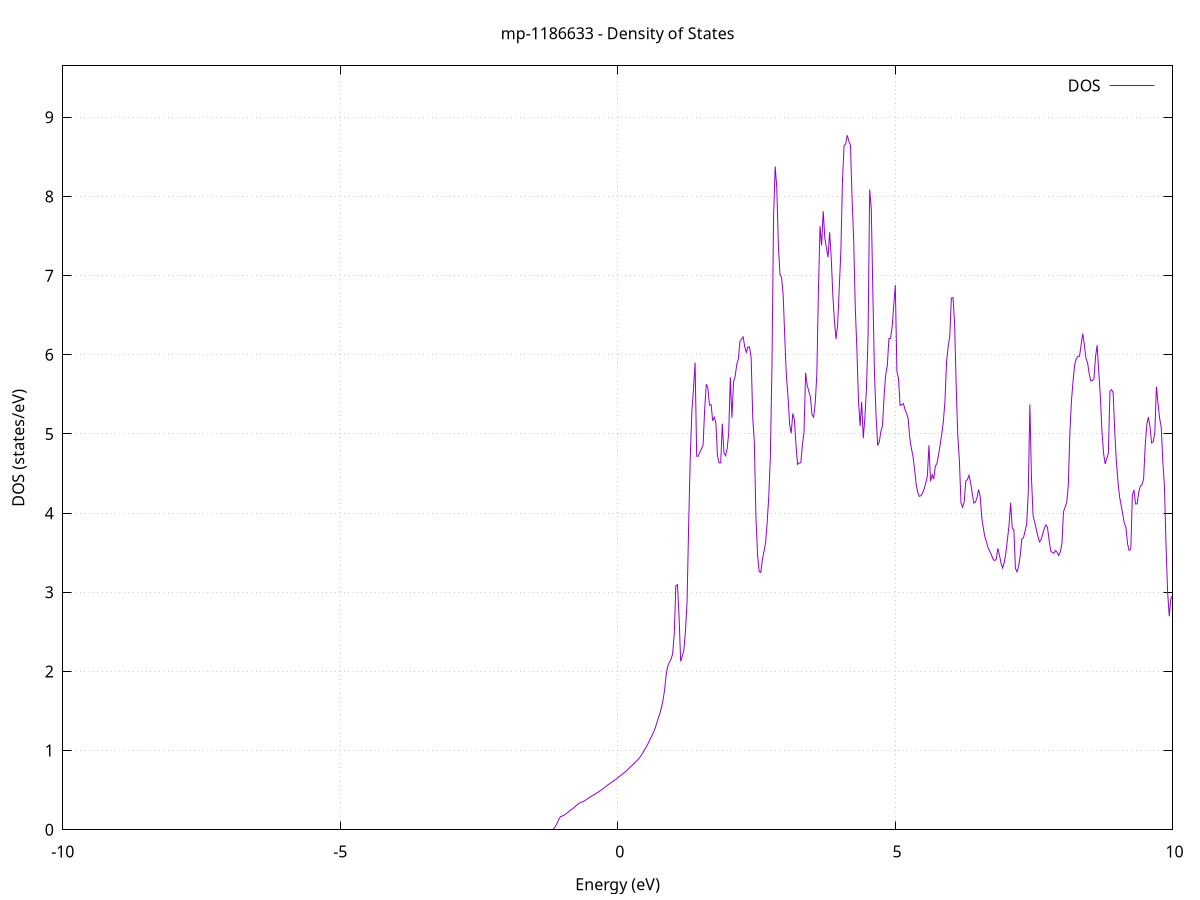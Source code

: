 set title 'mp-1186633 - Density of States'
set xlabel 'Energy (eV)'
set ylabel 'DOS (states/eV)'
set grid
set xrange [-10:10]
set yrange [0:9.650]
set xzeroaxis lt -1
set terminal png size 800,600
set output 'mp-1186633_dos_gnuplot.png'
plot '-' using 1:2 with lines title 'DOS'
-39.917000 0.000000
-39.888100 0.000000
-39.859300 0.000000
-39.830400 0.000000
-39.801500 0.000000
-39.772700 0.000000
-39.743800 0.000000
-39.714900 0.000000
-39.686100 0.000000
-39.657200 0.000000
-39.628300 0.000000
-39.599400 0.000000
-39.570600 0.000000
-39.541700 0.000000
-39.512800 0.000000
-39.484000 0.000000
-39.455100 0.000000
-39.426200 0.000000
-39.397400 0.000000
-39.368500 0.000000
-39.339600 0.000000
-39.310700 0.000000
-39.281900 0.000000
-39.253000 0.000000
-39.224100 0.000000
-39.195300 0.000000
-39.166400 0.000000
-39.137500 0.000000
-39.108700 0.000000
-39.079800 0.000000
-39.050900 0.000000
-39.022100 0.000000
-38.993200 0.000000
-38.964300 0.000000
-38.935400 0.000000
-38.906600 0.000000
-38.877700 0.000000
-38.848800 0.000000
-38.820000 0.000000
-38.791100 0.000000
-38.762200 0.000000
-38.733400 0.000000
-38.704500 0.000000
-38.675600 0.000000
-38.646700 0.000000
-38.617900 0.000000
-38.589000 0.000000
-38.560100 0.000000
-38.531300 0.000000
-38.502400 0.000000
-38.473500 0.000000
-38.444700 0.000000
-38.415800 0.000000
-38.386900 0.000000
-38.358000 0.000000
-38.329200 0.000000
-38.300300 0.000000
-38.271400 0.000000
-38.242600 0.000000
-38.213700 0.000000
-38.184800 0.000000
-38.156000 0.000000
-38.127100 0.000000
-38.098200 0.000000
-38.069300 0.000000
-38.040500 0.000000
-38.011600 0.000000
-37.982700 0.000000
-37.953900 0.000000
-37.925000 0.000000
-37.896100 0.000000
-37.867300 0.000000
-37.838400 0.000000
-37.809500 0.000000
-37.780700 0.000000
-37.751800 0.000000
-37.722900 0.000000
-37.694000 0.000000
-37.665200 0.000000
-37.636300 0.000000
-37.607400 0.000000
-37.578600 0.000000
-37.549700 0.000000
-37.520800 0.000000
-37.492000 0.000000
-37.463100 0.000000
-37.434200 0.000000
-37.405300 0.000000
-37.376500 0.000000
-37.347600 0.000000
-37.318700 0.000000
-37.289900 4.625900
-37.261000 41.945400
-37.232100 74.119600
-37.203300 180.189700
-37.174400 0.000000
-37.145500 0.000000
-37.116600 0.000000
-37.087800 0.000000
-37.058900 0.000000
-37.030000 0.000000
-37.001200 0.000000
-36.972300 0.000000
-36.943400 0.000000
-36.914600 0.000000
-36.885700 0.000000
-36.856800 0.000000
-36.827900 0.000000
-36.799100 0.000000
-36.770200 0.000000
-36.741300 0.000000
-36.712500 0.000000
-36.683600 0.000000
-36.654700 0.000000
-36.625900 0.000000
-36.597000 0.000000
-36.568100 0.000000
-36.539300 0.000000
-36.510400 0.000000
-36.481500 0.000000
-36.452600 0.000000
-36.423800 0.000000
-36.394900 0.000000
-36.366000 0.000000
-36.337200 0.000000
-36.308300 0.000000
-36.279400 0.000000
-36.250600 0.000000
-36.221700 0.000000
-36.192800 0.000000
-36.163900 0.000000
-36.135100 0.000000
-36.106200 0.000000
-36.077300 0.000000
-36.048500 0.000000
-36.019600 0.000000
-35.990700 0.000000
-35.961900 0.000000
-35.933000 0.000000
-35.904100 0.000000
-35.875200 0.000000
-35.846400 0.000000
-35.817500 0.000000
-35.788600 0.000000
-35.759800 0.000000
-35.730900 0.000000
-35.702000 0.000000
-35.673200 0.000000
-35.644300 0.000000
-35.615400 0.000000
-35.586500 0.000000
-35.557700 0.000000
-35.528800 0.000000
-35.499900 0.000000
-35.471100 0.000000
-35.442200 0.000000
-35.413300 0.000000
-35.384500 0.000000
-35.355600 0.000000
-35.326700 0.000000
-35.297900 0.000000
-35.269000 0.000000
-35.240100 0.000000
-35.211200 0.000000
-35.182400 0.000000
-35.153500 0.000000
-35.124600 0.000000
-35.095800 0.000000
-35.066900 0.000000
-35.038000 0.000000
-35.009200 0.000000
-34.980300 0.000000
-34.951400 0.000000
-34.922500 0.000000
-34.893700 0.000000
-34.864800 0.000000
-34.835900 0.000000
-34.807100 0.000000
-34.778200 0.000000
-34.749300 0.000000
-34.720500 0.000000
-34.691600 0.000000
-34.662700 0.000000
-34.633800 0.000000
-34.605000 0.000000
-34.576100 0.000000
-34.547200 0.000000
-34.518400 0.000000
-34.489500 0.000000
-34.460600 0.000000
-34.431800 0.000000
-34.402900 0.000000
-34.374000 0.000000
-34.345100 0.000000
-34.316300 0.000000
-34.287400 0.000000
-34.258500 0.000000
-34.229700 0.000000
-34.200800 0.000000
-34.171900 0.000000
-34.143100 0.000000
-34.114200 0.000000
-34.085300 0.000000
-34.056500 0.000000
-34.027600 0.000000
-33.998700 0.000000
-33.969800 0.000000
-33.941000 0.000000
-33.912100 0.000000
-33.883200 0.000000
-33.854400 0.000000
-33.825500 0.000000
-33.796600 0.000000
-33.767800 0.000000
-33.738900 0.000000
-33.710000 0.000000
-33.681100 0.000000
-33.652300 0.000000
-33.623400 0.000000
-33.594500 0.000000
-33.565700 0.000000
-33.536800 0.000000
-33.507900 0.000000
-33.479100 0.000000
-33.450200 0.000000
-33.421300 0.000000
-33.392400 0.000000
-33.363600 0.000000
-33.334700 0.000000
-33.305800 0.000000
-33.277000 0.000000
-33.248100 0.000000
-33.219200 0.000000
-33.190400 0.000000
-33.161500 0.000000
-33.132600 0.000000
-33.103700 0.000000
-33.074900 0.000000
-33.046000 0.000000
-33.017100 0.000000
-32.988300 0.000000
-32.959400 0.000000
-32.930500 0.000000
-32.901700 0.000000
-32.872800 0.000000
-32.843900 0.000000
-32.815100 0.000000
-32.786200 0.000000
-32.757300 0.000000
-32.728400 0.000000
-32.699600 0.000000
-32.670700 0.000000
-32.641800 0.000000
-32.613000 0.000000
-32.584100 0.000000
-32.555200 0.000000
-32.526400 0.000000
-32.497500 0.000000
-32.468600 0.000000
-32.439700 0.000000
-32.410900 0.000000
-32.382000 0.000000
-32.353100 0.000000
-32.324300 0.000000
-32.295400 0.000000
-32.266500 0.000000
-32.237700 0.000000
-32.208800 0.000000
-32.179900 0.000000
-32.151000 0.000000
-32.122200 0.000000
-32.093300 0.000000
-32.064400 0.000000
-32.035600 0.000000
-32.006700 0.000000
-31.977800 0.000000
-31.949000 0.000000
-31.920100 0.000000
-31.891200 0.000000
-31.862300 0.000000
-31.833500 0.000000
-31.804600 0.000000
-31.775700 0.000000
-31.746900 0.000000
-31.718000 0.000000
-31.689100 0.000000
-31.660300 0.000000
-31.631400 0.000000
-31.602500 0.000000
-31.573700 0.000000
-31.544800 0.000000
-31.515900 0.000000
-31.487000 0.000000
-31.458200 0.000000
-31.429300 0.000000
-31.400400 0.000000
-31.371600 0.000000
-31.342700 0.000000
-31.313800 0.000000
-31.285000 0.000000
-31.256100 0.000000
-31.227200 0.000000
-31.198300 0.000000
-31.169500 0.000000
-31.140600 0.000000
-31.111700 0.000000
-31.082900 0.000000
-31.054000 0.000000
-31.025100 0.000000
-30.996300 0.000000
-30.967400 0.000000
-30.938500 0.000000
-30.909600 0.000000
-30.880800 0.000000
-30.851900 0.000000
-30.823000 0.000000
-30.794200 0.000000
-30.765300 0.000000
-30.736400 0.000000
-30.707600 0.000000
-30.678700 0.000000
-30.649800 0.000000
-30.620900 0.000000
-30.592100 0.000000
-30.563200 0.000000
-30.534300 0.000000
-30.505500 0.000000
-30.476600 0.000000
-30.447700 0.000000
-30.418900 0.000000
-30.390000 0.000000
-30.361100 0.000000
-30.332300 0.000000
-30.303400 0.000000
-30.274500 0.000000
-30.245600 0.000000
-30.216800 0.000000
-30.187900 0.000000
-30.159000 0.000000
-30.130200 0.000000
-30.101300 0.000000
-30.072400 0.000000
-30.043600 0.000000
-30.014700 0.000000
-29.985800 0.000000
-29.956900 0.000000
-29.928100 0.000000
-29.899200 0.000000
-29.870300 0.000000
-29.841500 0.000000
-29.812600 0.000000
-29.783700 0.000000
-29.754900 0.000000
-29.726000 0.000000
-29.697100 0.000000
-29.668200 0.000000
-29.639400 0.000000
-29.610500 0.000000
-29.581600 0.000000
-29.552800 0.000000
-29.523900 0.000000
-29.495000 0.000000
-29.466200 0.000000
-29.437300 0.000000
-29.408400 0.000000
-29.379500 0.000000
-29.350700 0.000000
-29.321800 0.000000
-29.292900 0.000000
-29.264100 0.000000
-29.235200 0.000000
-29.206300 0.000000
-29.177500 0.000000
-29.148600 0.000000
-29.119700 0.000000
-29.090900 0.000000
-29.062000 0.000000
-29.033100 0.000000
-29.004200 0.000000
-28.975400 0.000000
-28.946500 0.000000
-28.917600 0.000000
-28.888800 0.000000
-28.859900 0.000000
-28.831000 0.000000
-28.802200 0.000000
-28.773300 0.000000
-28.744400 0.000000
-28.715500 0.000000
-28.686700 0.000000
-28.657800 0.000000
-28.628900 0.000000
-28.600100 0.000000
-28.571200 0.000000
-28.542300 0.000000
-28.513500 0.000000
-28.484600 0.000000
-28.455700 0.000000
-28.426800 0.000000
-28.398000 0.000000
-28.369100 0.000000
-28.340200 0.000000
-28.311400 0.000000
-28.282500 0.000000
-28.253600 0.000000
-28.224800 0.000000
-28.195900 0.000000
-28.167000 0.000000
-28.138100 0.000000
-28.109300 0.000000
-28.080400 0.000000
-28.051500 0.000000
-28.022700 0.000000
-27.993800 0.000000
-27.964900 0.000000
-27.936100 0.000000
-27.907200 0.000000
-27.878300 0.000000
-27.849500 0.000000
-27.820600 0.000000
-27.791700 0.000000
-27.762800 0.000000
-27.734000 0.000000
-27.705100 0.000000
-27.676200 0.000000
-27.647400 0.000000
-27.618500 0.000000
-27.589600 0.000000
-27.560800 0.000000
-27.531900 0.000000
-27.503000 0.000000
-27.474100 0.000000
-27.445300 0.000000
-27.416400 0.000000
-27.387500 0.000000
-27.358700 0.000000
-27.329800 0.000000
-27.300900 0.000000
-27.272100 0.000000
-27.243200 0.000000
-27.214300 0.000000
-27.185400 0.000000
-27.156600 0.000000
-27.127700 0.000000
-27.098800 0.000000
-27.070000 0.000000
-27.041100 0.000000
-27.012200 0.000000
-26.983400 0.000000
-26.954500 0.000000
-26.925600 0.000000
-26.896700 0.000000
-26.867900 0.000000
-26.839000 0.000000
-26.810100 0.000000
-26.781300 0.000000
-26.752400 0.000000
-26.723500 0.000000
-26.694700 0.000000
-26.665800 0.000000
-26.636900 0.000000
-26.608000 0.000000
-26.579200 0.000000
-26.550300 0.000000
-26.521400 0.000000
-26.492600 0.000000
-26.463700 0.000000
-26.434800 0.000000
-26.406000 0.000000
-26.377100 0.000000
-26.348200 0.000000
-26.319400 0.000000
-26.290500 0.000000
-26.261600 0.000000
-26.232700 0.000000
-26.203900 0.000000
-26.175000 0.000000
-26.146100 0.000000
-26.117300 0.000000
-26.088400 0.000000
-26.059500 0.000000
-26.030700 0.000000
-26.001800 0.000000
-25.972900 0.000000
-25.944000 0.000000
-25.915200 0.000000
-25.886300 0.000000
-25.857400 0.000000
-25.828600 0.000000
-25.799700 0.000000
-25.770800 0.000000
-25.742000 0.000000
-25.713100 0.000000
-25.684200 0.000000
-25.655300 0.000000
-25.626500 0.000000
-25.597600 0.000000
-25.568700 0.000000
-25.539900 0.000000
-25.511000 0.000000
-25.482100 0.000000
-25.453300 0.000000
-25.424400 0.000000
-25.395500 0.000000
-25.366600 0.000000
-25.337800 0.000000
-25.308900 0.000000
-25.280000 0.000000
-25.251200 0.000000
-25.222300 0.000000
-25.193400 0.000000
-25.164600 0.000000
-25.135700 0.000000
-25.106800 0.000000
-25.078000 0.000000
-25.049100 0.000000
-25.020200 0.000000
-24.991300 0.000000
-24.962500 0.000000
-24.933600 0.000000
-24.904700 0.000000
-24.875900 0.000000
-24.847000 0.000000
-24.818100 0.000000
-24.789300 0.000000
-24.760400 0.000000
-24.731500 0.000000
-24.702600 0.000000
-24.673800 0.000000
-24.644900 0.000000
-24.616000 0.000000
-24.587200 0.000000
-24.558300 0.000000
-24.529400 0.000000
-24.500600 0.000000
-24.471700 0.000000
-24.442800 0.000000
-24.413900 0.000000
-24.385100 0.000000
-24.356200 0.000000
-24.327300 0.000000
-24.298500 0.000000
-24.269600 0.000000
-24.240700 0.000000
-24.211900 0.000000
-24.183000 0.000000
-24.154100 0.000000
-24.125200 0.000000
-24.096400 0.000000
-24.067500 0.000000
-24.038600 0.000000
-24.009800 0.000000
-23.980900 0.000000
-23.952000 0.000000
-23.923200 0.000000
-23.894300 0.000000
-23.865400 0.000000
-23.836600 0.000000
-23.807700 0.000000
-23.778800 0.000000
-23.749900 0.000000
-23.721100 0.000000
-23.692200 0.000000
-23.663300 0.000000
-23.634500 0.000000
-23.605600 0.000000
-23.576700 0.000000
-23.547900 0.000000
-23.519000 0.000000
-23.490100 0.000000
-23.461200 0.000000
-23.432400 0.000000
-23.403500 0.000000
-23.374600 0.000000
-23.345800 0.000000
-23.316900 0.000000
-23.288000 0.000000
-23.259200 0.000000
-23.230300 0.000000
-23.201400 0.000000
-23.172500 0.000000
-23.143700 0.000000
-23.114800 0.000000
-23.085900 0.000000
-23.057100 0.000000
-23.028200 0.000000
-22.999300 0.000000
-22.970500 0.000000
-22.941600 0.000000
-22.912700 0.000000
-22.883800 0.000000
-22.855000 0.000000
-22.826100 0.000000
-22.797200 0.000000
-22.768400 0.000000
-22.739500 0.000000
-22.710600 0.000000
-22.681800 0.000000
-22.652900 0.000000
-22.624000 0.000000
-22.595200 0.000000
-22.566300 0.000000
-22.537400 0.000000
-22.508500 0.000000
-22.479700 0.000000
-22.450800 0.000000
-22.421900 0.000000
-22.393100 0.000000
-22.364200 0.000000
-22.335300 0.000000
-22.306500 0.000000
-22.277600 0.000000
-22.248700 0.000000
-22.219800 0.000000
-22.191000 0.000000
-22.162100 0.000000
-22.133200 0.000000
-22.104400 0.000000
-22.075500 0.000000
-22.046600 0.000000
-22.017800 0.000000
-21.988900 0.000000
-21.960000 0.000000
-21.931100 0.000000
-21.902300 0.000000
-21.873400 0.000000
-21.844500 0.000000
-21.815700 0.000000
-21.786800 0.000000
-21.757900 0.000000
-21.729100 0.000000
-21.700200 0.000000
-21.671300 0.000000
-21.642400 0.000000
-21.613600 0.000000
-21.584700 0.000000
-21.555800 0.000000
-21.527000 0.000000
-21.498100 0.000000
-21.469200 0.000000
-21.440400 0.000000
-21.411500 0.000000
-21.382600 0.000000
-21.353800 0.000000
-21.324900 0.000000
-21.296000 0.000000
-21.267100 0.000000
-21.238300 0.000000
-21.209400 0.000000
-21.180500 0.000000
-21.151700 0.000000
-21.122800 0.000000
-21.093900 0.000000
-21.065100 0.000000
-21.036200 0.000000
-21.007300 0.000000
-20.978400 0.000000
-20.949600 0.000000
-20.920700 0.000000
-20.891800 0.000000
-20.863000 0.000000
-20.834100 0.000000
-20.805200 0.000000
-20.776400 0.000000
-20.747500 0.000000
-20.718600 0.000000
-20.689700 0.000000
-20.660900 0.000000
-20.632000 0.000000
-20.603100 0.000000
-20.574300 0.000000
-20.545400 0.000000
-20.516500 0.000000
-20.487700 0.000000
-20.458800 0.000000
-20.429900 0.000000
-20.401000 0.000000
-20.372200 0.000000
-20.343300 0.000000
-20.314400 0.000000
-20.285600 0.000000
-20.256700 0.000000
-20.227800 0.000000
-20.199000 0.000000
-20.170100 0.000000
-20.141200 0.000000
-20.112400 0.000000
-20.083500 0.000000
-20.054600 0.000000
-20.025700 0.000000
-19.996900 0.000000
-19.968000 0.000000
-19.939100 0.000000
-19.910300 0.000000
-19.881400 0.000000
-19.852500 0.000000
-19.823700 0.000000
-19.794800 0.000000
-19.765900 0.000000
-19.737000 0.000000
-19.708200 0.000000
-19.679300 0.000000
-19.650400 0.000000
-19.621600 0.000000
-19.592700 0.000000
-19.563800 0.000000
-19.535000 0.000000
-19.506100 0.000000
-19.477200 0.000000
-19.448300 0.000000
-19.419500 0.000000
-19.390600 0.000000
-19.361700 0.000000
-19.332900 0.000000
-19.304000 0.000000
-19.275100 0.000000
-19.246300 0.000000
-19.217400 0.000000
-19.188500 0.000000
-19.159600 0.000000
-19.130800 0.000000
-19.101900 0.000000
-19.073000 0.000000
-19.044200 0.000000
-19.015300 0.000000
-18.986400 0.000000
-18.957600 0.000000
-18.928700 0.000000
-18.899800 0.000000
-18.871000 0.000000
-18.842100 0.000000
-18.813200 0.000000
-18.784300 0.000000
-18.755500 0.000000
-18.726600 0.000000
-18.697700 0.000000
-18.668900 0.000000
-18.640000 0.000000
-18.611100 0.000000
-18.582300 0.000000
-18.553400 0.000000
-18.524500 0.000000
-18.495600 0.000000
-18.466800 0.000000
-18.437900 0.000000
-18.409000 0.000000
-18.380200 0.000000
-18.351300 0.000000
-18.322400 0.000000
-18.293600 0.000000
-18.264700 0.000000
-18.235800 0.000000
-18.206900 0.000000
-18.178100 0.000000
-18.149200 0.000000
-18.120300 0.000000
-18.091500 0.000000
-18.062600 0.000000
-18.033700 0.000000
-18.004900 0.000000
-17.976000 0.000000
-17.947100 0.000000
-17.918200 0.000000
-17.889400 0.000000
-17.860500 0.000000
-17.831600 0.000000
-17.802800 0.000000
-17.773900 0.000000
-17.745000 0.000000
-17.716200 0.000000
-17.687300 0.000000
-17.658400 0.000000
-17.629600 0.000000
-17.600700 0.000000
-17.571800 0.000000
-17.542900 0.000000
-17.514100 0.000000
-17.485200 0.000000
-17.456300 0.000000
-17.427500 0.000000
-17.398600 0.000000
-17.369700 0.000000
-17.340900 0.000000
-17.312000 0.000000
-17.283100 1.984900
-17.254200 5.944700
-17.225400 10.241900
-17.196500 17.783200
-17.167600 25.388900
-17.138800 31.867000
-17.109900 39.161900
-17.081000 37.681800
-17.052200 25.028700
-17.023300 20.895300
-16.994400 7.796100
-16.965500 10.177200
-16.936700 18.122800
-16.907800 15.488900
-16.878900 16.179200
-16.850100 20.645700
-16.821200 18.558500
-16.792300 22.319400
-16.763500 26.453900
-16.734600 17.023000
-16.705700 34.201500
-16.676800 40.722200
-16.648000 56.749700
-16.619100 31.650500
-16.590200 37.907400
-16.561400 59.897300
-16.532500 29.437600
-16.503600 28.357800
-16.474800 39.768500
-16.445900 58.926400
-16.417000 27.044400
-16.388200 14.188700
-16.359300 0.000000
-16.330400 0.000000
-16.301500 0.000000
-16.272700 0.000000
-16.243800 0.000000
-16.214900 0.000000
-16.186100 0.000000
-16.157200 0.000000
-16.128300 0.000000
-16.099500 0.000000
-16.070600 0.000000
-16.041700 0.000000
-16.012800 0.000000
-15.984000 0.000000
-15.955100 0.000000
-15.926200 0.000000
-15.897400 0.000000
-15.868500 0.000000
-15.839600 0.000000
-15.810800 0.000000
-15.781900 0.000000
-15.753000 0.000000
-15.724100 0.000000
-15.695300 0.000000
-15.666400 0.000000
-15.637500 0.000000
-15.608700 0.000000
-15.579800 0.000000
-15.550900 0.000000
-15.522100 0.000000
-15.493200 0.000000
-15.464300 0.000000
-15.435400 0.000000
-15.406600 0.000000
-15.377700 0.000000
-15.348800 0.000000
-15.320000 0.000000
-15.291100 0.000000
-15.262200 0.000000
-15.233400 0.000000
-15.204500 0.000000
-15.175600 0.000000
-15.146800 0.000000
-15.117900 0.000000
-15.089000 0.000000
-15.060100 0.000000
-15.031300 0.000000
-15.002400 0.000000
-14.973500 0.000000
-14.944700 0.000000
-14.915800 0.000000
-14.886900 0.000000
-14.858100 0.000000
-14.829200 0.000000
-14.800300 0.000000
-14.771400 0.000000
-14.742600 0.000000
-14.713700 0.000000
-14.684800 0.000000
-14.656000 0.000000
-14.627100 0.000000
-14.598200 0.000000
-14.569400 0.000000
-14.540500 0.000000
-14.511600 0.000000
-14.482700 0.000000
-14.453900 0.000000
-14.425000 0.000000
-14.396100 0.000000
-14.367300 0.000000
-14.338400 0.000000
-14.309500 0.000000
-14.280700 0.000000
-14.251800 0.000000
-14.222900 0.000000
-14.194000 0.000000
-14.165200 0.000000
-14.136300 0.000000
-14.107400 0.000000
-14.078600 0.000000
-14.049700 0.000000
-14.020800 0.000000
-13.992000 0.000000
-13.963100 0.000000
-13.934200 0.000000
-13.905400 0.000000
-13.876500 0.000000
-13.847600 0.000000
-13.818700 0.000000
-13.789900 0.000000
-13.761000 0.000000
-13.732100 0.000000
-13.703300 0.000000
-13.674400 0.000000
-13.645500 0.000000
-13.616700 0.000000
-13.587800 0.000000
-13.558900 0.000000
-13.530000 0.000000
-13.501200 0.000000
-13.472300 0.000000
-13.443400 0.000000
-13.414600 0.000000
-13.385700 0.000000
-13.356800 0.000000
-13.328000 0.000000
-13.299100 0.000000
-13.270200 0.000000
-13.241300 0.000000
-13.212500 0.000000
-13.183600 0.000000
-13.154700 0.000000
-13.125900 0.000000
-13.097000 0.000000
-13.068100 0.000000
-13.039300 0.000000
-13.010400 0.000000
-12.981500 0.000000
-12.952600 0.000000
-12.923800 0.000000
-12.894900 0.000000
-12.866000 0.000000
-12.837200 0.000000
-12.808300 0.000000
-12.779400 0.000000
-12.750600 0.000000
-12.721700 0.000000
-12.692800 0.000000
-12.664000 0.000000
-12.635100 0.000000
-12.606200 0.000000
-12.577300 0.000000
-12.548500 0.000000
-12.519600 0.000000
-12.490700 0.000000
-12.461900 0.000000
-12.433000 0.000000
-12.404100 0.000000
-12.375300 0.000000
-12.346400 0.000000
-12.317500 0.000000
-12.288600 0.000000
-12.259800 0.000000
-12.230900 0.000000
-12.202000 0.000000
-12.173200 0.000000
-12.144300 0.000000
-12.115400 0.000000
-12.086600 0.000000
-12.057700 0.000000
-12.028800 0.000000
-11.999900 0.000000
-11.971100 0.000000
-11.942200 0.000000
-11.913300 0.000000
-11.884500 0.000000
-11.855600 0.000000
-11.826700 0.000000
-11.797900 0.000000
-11.769000 0.000000
-11.740100 0.000000
-11.711200 0.000000
-11.682400 0.000000
-11.653500 0.000000
-11.624600 0.000000
-11.595800 0.000000
-11.566900 0.000000
-11.538000 0.000000
-11.509200 0.000000
-11.480300 0.000000
-11.451400 0.000000
-11.422600 0.000000
-11.393700 0.000000
-11.364800 0.000000
-11.335900 0.000000
-11.307100 0.000000
-11.278200 0.000000
-11.249300 0.000000
-11.220500 0.000000
-11.191600 0.000000
-11.162700 0.000000
-11.133900 0.000000
-11.105000 0.000000
-11.076100 0.000000
-11.047200 0.000000
-11.018400 0.000000
-10.989500 0.000000
-10.960600 0.000000
-10.931800 0.000000
-10.902900 0.000000
-10.874000 0.000000
-10.845200 0.000000
-10.816300 0.000000
-10.787400 0.000000
-10.758500 0.000000
-10.729700 0.000000
-10.700800 0.000000
-10.671900 0.000000
-10.643100 0.000000
-10.614200 0.000000
-10.585300 0.000000
-10.556500 0.000000
-10.527600 0.000000
-10.498700 0.000000
-10.469800 0.000000
-10.441000 0.000000
-10.412100 0.000000
-10.383200 0.000000
-10.354400 0.000000
-10.325500 0.000000
-10.296600 0.000000
-10.267800 0.000000
-10.238900 0.000000
-10.210000 0.000000
-10.181200 0.000000
-10.152300 0.000000
-10.123400 0.000000
-10.094500 0.000000
-10.065700 0.000000
-10.036800 0.000000
-10.007900 0.000000
-9.979100 0.000000
-9.950200 0.000000
-9.921300 0.000000
-9.892500 0.000000
-9.863600 0.000000
-9.834700 0.000000
-9.805800 0.000000
-9.777000 0.000000
-9.748100 0.000000
-9.719200 0.000000
-9.690400 0.000000
-9.661500 0.000000
-9.632600 0.000000
-9.603800 0.000000
-9.574900 0.000000
-9.546000 0.000000
-9.517100 0.000000
-9.488300 0.000000
-9.459400 0.000000
-9.430500 0.000000
-9.401700 0.000000
-9.372800 0.000000
-9.343900 0.000000
-9.315100 0.000000
-9.286200 0.000000
-9.257300 0.000000
-9.228400 0.000000
-9.199600 0.000000
-9.170700 0.000000
-9.141800 0.000000
-9.113000 0.000000
-9.084100 0.000000
-9.055200 0.000000
-9.026400 0.000000
-8.997500 0.000000
-8.968600 0.000000
-8.939800 0.000000
-8.910900 0.000000
-8.882000 0.000000
-8.853100 0.000000
-8.824300 0.000000
-8.795400 0.000000
-8.766500 0.000000
-8.737700 0.000000
-8.708800 0.000000
-8.679900 0.000000
-8.651100 0.000000
-8.622200 0.000000
-8.593300 0.000000
-8.564400 0.000000
-8.535600 0.000000
-8.506700 0.000000
-8.477800 0.000000
-8.449000 0.000000
-8.420100 0.000000
-8.391200 0.000000
-8.362400 0.000000
-8.333500 0.000000
-8.304600 0.000000
-8.275700 0.000000
-8.246900 0.000000
-8.218000 0.000000
-8.189100 0.000000
-8.160300 0.000000
-8.131400 0.000000
-8.102500 0.000000
-8.073700 0.000000
-8.044800 0.000000
-8.015900 0.000000
-7.987000 0.000000
-7.958200 0.000000
-7.929300 0.000000
-7.900400 0.000000
-7.871600 0.000000
-7.842700 0.000000
-7.813800 0.000000
-7.785000 0.000000
-7.756100 0.000000
-7.727200 0.000000
-7.698300 0.000000
-7.669500 0.000000
-7.640600 0.000000
-7.611700 0.000000
-7.582900 0.000000
-7.554000 0.000000
-7.525100 0.000000
-7.496300 0.000000
-7.467400 0.000000
-7.438500 0.000000
-7.409700 0.000000
-7.380800 0.000000
-7.351900 0.000000
-7.323000 0.000000
-7.294200 0.000000
-7.265300 0.000000
-7.236400 0.000000
-7.207600 0.000000
-7.178700 0.000000
-7.149800 0.000000
-7.121000 0.000000
-7.092100 0.000000
-7.063200 0.000000
-7.034300 0.000000
-7.005500 0.000000
-6.976600 0.000000
-6.947700 0.000000
-6.918900 0.000000
-6.890000 0.000000
-6.861100 0.000000
-6.832300 0.000000
-6.803400 0.000000
-6.774500 0.000000
-6.745600 0.000000
-6.716800 0.000000
-6.687900 0.000000
-6.659000 0.000000
-6.630200 0.000000
-6.601300 0.000000
-6.572400 0.000000
-6.543600 0.000000
-6.514700 0.000000
-6.485800 0.000000
-6.456900 0.000000
-6.428100 0.000000
-6.399200 0.000000
-6.370300 0.000000
-6.341500 0.000000
-6.312600 0.000000
-6.283700 0.000000
-6.254900 0.000000
-6.226000 0.000000
-6.197100 0.000000
-6.168300 0.000000
-6.139400 0.000000
-6.110500 0.000000
-6.081600 0.000000
-6.052800 0.000000
-6.023900 0.000000
-5.995000 0.000000
-5.966200 0.000000
-5.937300 0.000000
-5.908400 0.000000
-5.879600 0.000000
-5.850700 0.000000
-5.821800 0.000000
-5.792900 0.000000
-5.764100 0.000000
-5.735200 0.000000
-5.706300 0.000000
-5.677500 0.000000
-5.648600 0.000000
-5.619700 0.000000
-5.590900 0.000000
-5.562000 0.000000
-5.533100 0.000000
-5.504200 0.000000
-5.475400 0.000000
-5.446500 0.000000
-5.417600 0.000000
-5.388800 0.000000
-5.359900 0.000000
-5.331000 0.000000
-5.302200 0.000000
-5.273300 0.000000
-5.244400 0.000000
-5.215500 0.000000
-5.186700 0.000000
-5.157800 0.000000
-5.128900 0.000000
-5.100100 0.000000
-5.071200 0.000000
-5.042300 0.000000
-5.013500 0.000000
-4.984600 0.000000
-4.955700 0.000000
-4.926900 0.000000
-4.898000 0.000000
-4.869100 0.000000
-4.840200 0.000000
-4.811400 0.000000
-4.782500 0.000000
-4.753600 0.000000
-4.724800 0.000000
-4.695900 0.000000
-4.667000 0.000000
-4.638200 0.000000
-4.609300 0.000000
-4.580400 0.000000
-4.551500 0.000000
-4.522700 0.000000
-4.493800 0.000000
-4.464900 0.000000
-4.436100 0.000000
-4.407200 0.000000
-4.378300 0.000000
-4.349500 0.000000
-4.320600 0.000000
-4.291700 0.000000
-4.262800 0.000000
-4.234000 0.000000
-4.205100 0.000000
-4.176200 0.000000
-4.147400 0.000000
-4.118500 0.000000
-4.089600 0.000000
-4.060800 0.000000
-4.031900 0.000000
-4.003000 0.000000
-3.974100 0.000000
-3.945300 0.000000
-3.916400 0.000000
-3.887500 0.000000
-3.858700 0.000000
-3.829800 0.000000
-3.800900 0.000000
-3.772100 0.000000
-3.743200 0.000000
-3.714300 0.000000
-3.685500 0.000000
-3.656600 0.000000
-3.627700 0.000000
-3.598800 0.000000
-3.570000 0.000000
-3.541100 0.000000
-3.512200 0.000000
-3.483400 0.000000
-3.454500 0.000000
-3.425600 0.000000
-3.396800 0.000000
-3.367900 0.000000
-3.339000 0.000000
-3.310100 0.000000
-3.281300 0.000000
-3.252400 0.000000
-3.223500 0.000000
-3.194700 0.000000
-3.165800 0.000000
-3.136900 0.000000
-3.108100 0.000000
-3.079200 0.000000
-3.050300 0.000000
-3.021400 0.000000
-2.992600 0.000000
-2.963700 0.000000
-2.934800 0.000000
-2.906000 0.000000
-2.877100 0.000000
-2.848200 0.000000
-2.819400 0.000000
-2.790500 0.000000
-2.761600 0.000000
-2.732700 0.000000
-2.703900 0.000000
-2.675000 0.000000
-2.646100 0.000000
-2.617300 0.000000
-2.588400 0.000000
-2.559500 0.000000
-2.530700 0.000000
-2.501800 0.000000
-2.472900 0.000000
-2.444100 0.000000
-2.415200 0.000000
-2.386300 0.000000
-2.357400 0.000000
-2.328600 0.000000
-2.299700 0.000000
-2.270800 0.000000
-2.242000 0.000000
-2.213100 0.000000
-2.184200 0.000000
-2.155400 0.000000
-2.126500 0.000000
-2.097600 0.000000
-2.068700 0.000000
-2.039900 0.000000
-2.011000 0.000000
-1.982100 0.000000
-1.953300 0.000000
-1.924400 0.000000
-1.895500 0.000000
-1.866700 0.000000
-1.837800 0.000000
-1.808900 0.000000
-1.780000 0.000000
-1.751200 0.000000
-1.722300 0.000000
-1.693400 0.000000
-1.664600 0.000000
-1.635700 0.000000
-1.606800 0.000000
-1.578000 0.000000
-1.549100 0.000000
-1.520200 0.000000
-1.491300 0.000000
-1.462500 0.000000
-1.433600 0.000000
-1.404700 0.000000
-1.375900 0.000000
-1.347000 0.000000
-1.318100 0.000000
-1.289300 0.000000
-1.260400 0.000000
-1.231500 0.000000
-1.202700 0.000000
-1.173800 0.003200
-1.144900 0.019000
-1.116000 0.047800
-1.087200 0.089600
-1.058300 0.133000
-1.029400 0.167800
-1.000600 0.173600
-0.971700 0.183000
-0.942800 0.195600
-0.914000 0.210100
-0.885100 0.226500
-0.856200 0.244600
-0.827300 0.258200
-0.798500 0.273500
-0.769600 0.291000
-0.740700 0.309000
-0.711900 0.325900
-0.683000 0.339000
-0.654100 0.348300
-0.625300 0.354000
-0.596400 0.367000
-0.567500 0.380000
-0.538600 0.393200
-0.509800 0.406600
-0.480900 0.419600
-0.452000 0.432300
-0.423200 0.444700
-0.394300 0.456800
-0.365400 0.469700
-0.336600 0.482900
-0.307700 0.496400
-0.278800 0.510800
-0.249900 0.526200
-0.221100 0.542300
-0.192200 0.558600
-0.163300 0.572600
-0.134500 0.586800
-0.105600 0.601000
-0.076700 0.615300
-0.047900 0.629600
-0.019000 0.645700
0.009900 0.661600
0.038700 0.677200
0.067600 0.693000
0.096500 0.709100
0.125400 0.725400
0.154200 0.741800
0.183100 0.761900
0.212000 0.781100
0.240800 0.800500
0.269700 0.820000
0.298600 0.839800
0.327400 0.859800
0.356300 0.880100
0.385200 0.900900
0.414100 0.929000
0.442900 0.960200
0.471800 0.994000
0.500700 1.028900
0.529500 1.064000
0.558400 1.103200
0.587300 1.146400
0.616100 1.188300
0.645000 1.229300
0.673900 1.279100
0.702800 1.342600
0.731600 1.408700
0.760500 1.464900
0.789400 1.543700
0.818200 1.642300
0.847100 1.769000
0.876000 1.967500
0.904800 2.069600
0.933700 2.117500
0.962600 2.153900
0.991500 2.224400
1.020300 2.475700
1.049200 3.082900
1.078100 3.096600
1.106900 2.694400
1.135800 2.127700
1.164700 2.189900
1.193500 2.269700
1.222400 2.515600
1.251300 2.882200
1.280100 3.868500
1.309000 4.707900
1.337900 5.289300
1.366800 5.563900
1.395600 5.903500
1.424500 4.719400
1.453400 4.718900
1.482200 4.771800
1.511100 4.811500
1.540000 4.861100
1.568800 5.319300
1.597700 5.629700
1.626600 5.583500
1.655500 5.363400
1.684300 5.370400
1.713200 5.165600
1.742100 5.211600
1.770900 5.134100
1.799800 4.719700
1.828700 4.635900
1.857500 4.635700
1.886400 5.129900
1.915300 4.764600
1.944200 4.725600
1.973000 4.808700
2.001900 5.012500
2.030800 5.716400
2.059600 5.205000
2.088500 5.654500
2.117400 5.725400
2.146200 5.876100
2.175100 5.945900
2.204000 6.171300
2.232900 6.201500
2.261700 6.226000
2.290600 6.101100
2.319500 6.031400
2.348300 6.100400
2.377200 6.097200
2.406100 5.961300
2.434900 5.205000
2.463800 4.890200
2.492700 3.943500
2.521500 3.473300
2.550400 3.262000
2.579300 3.250100
2.608200 3.409900
2.637000 3.515800
2.665900 3.623300
2.694800 3.880100
2.723600 4.206700
2.752500 4.713000
2.781400 5.870900
2.810200 7.740700
2.839100 8.378300
2.868000 8.112600
2.896900 7.373600
2.925700 7.019600
2.954600 6.975600
2.983500 6.753200
3.012300 6.221000
3.041200 5.728100
3.070100 5.481600
3.098900 5.125100
3.127800 5.008400
3.156700 5.259900
3.185600 5.178500
3.214400 4.860700
3.243300 4.615400
3.272200 4.634200
3.301000 4.636700
3.329900 4.860100
3.358800 5.024500
3.387600 5.772800
3.416500 5.615000
3.445400 5.540200
3.474300 5.466800
3.503100 5.240300
3.532000 5.211600
3.560900 5.387800
3.589700 5.752200
3.618600 6.815000
3.647500 7.624700
3.676300 7.380200
3.705200 7.814000
3.734100 7.473300
3.762900 7.348700
3.791800 7.232200
3.820700 7.548900
3.849600 7.225100
3.878400 6.745900
3.907300 6.420000
3.936200 6.197800
3.965000 6.382100
3.993900 6.836400
4.022800 7.306400
4.051600 8.187100
4.080500 8.640000
4.109400 8.664000
4.138300 8.773100
4.167100 8.700100
4.196000 8.648200
4.224900 7.987500
4.253700 7.455300
4.282600 6.599100
4.311500 6.080500
4.340300 5.428200
4.369200 5.102200
4.398100 5.404900
4.427000 4.946500
4.455800 5.205000
4.484700 5.579600
4.513600 6.244000
4.542400 8.088000
4.571300 7.848300
4.600200 6.766500
4.629000 5.764700
4.657900 5.223600
4.686800 4.853400
4.715700 4.901500
4.744500 5.034000
4.773400 5.107300
4.802300 5.482200
4.831100 5.749500
4.860000 5.862500
4.888900 6.204100
4.917700 6.207000
4.946600 6.347400
4.975500 6.618400
5.004300 6.881000
5.033200 5.791500
5.062100 5.699600
5.091000 5.360500
5.119800 5.369900
5.148700 5.383600
5.177600 5.313800
5.206400 5.259600
5.235300 5.196600
5.264200 4.955500
5.293000 4.820400
5.321900 4.721900
5.350800 4.560000
5.379700 4.368800
5.408500 4.260100
5.437400 4.211400
5.466300 4.221800
5.495100 4.252600
5.524000 4.306000
5.552900 4.377700
5.581700 4.466700
5.610600 4.856700
5.639500 4.401600
5.668400 4.488100
5.697200 4.429600
5.726100 4.590900
5.755000 4.631100
5.783800 4.735100
5.812700 4.865700
5.841600 5.001100
5.870400 5.158800
5.899300 5.420100
5.928200 5.915300
5.957100 6.105600
5.985900 6.233400
6.014800 6.717300
6.043700 6.723300
6.072500 6.407900
6.101400 5.609600
6.130300 4.978900
6.159100 4.667100
6.188000 4.130000
6.216900 4.074600
6.245700 4.140100
6.274600 4.406200
6.303500 4.422900
6.332400 4.477500
6.361200 4.387200
6.390100 4.252800
6.419000 4.127300
6.447800 4.137800
6.476700 4.192700
6.505600 4.298200
6.534400 4.212500
6.563300 3.937600
6.592200 3.802600
6.621100 3.695200
6.649900 3.628100
6.678800 3.558500
6.707700 3.518600
6.736500 3.473200
6.765400 3.418500
6.794300 3.399700
6.823100 3.419700
6.852000 3.555600
6.880900 3.470900
6.909800 3.368300
6.938600 3.305900
6.967500 3.375100
6.996400 3.494200
7.025200 3.669200
7.054100 3.846100
7.083000 4.129800
7.111800 3.810900
7.140700 3.792000
7.169600 3.301700
7.198500 3.257400
7.227300 3.331200
7.256200 3.465000
7.285100 3.675400
7.313900 3.688400
7.342800 3.775100
7.371700 3.860500
7.400500 4.254700
7.429400 5.371900
7.458300 4.443300
7.487100 3.966600
7.516000 3.888900
7.544900 3.796400
7.573800 3.706000
7.602600 3.636300
7.631500 3.664900
7.660400 3.739400
7.689200 3.805200
7.718100 3.850500
7.747000 3.819500
7.775800 3.659500
7.804700 3.524100
7.833600 3.501400
7.862500 3.493100
7.891300 3.527200
7.920200 3.505900
7.949100 3.464300
7.977900 3.507200
8.006800 3.613700
8.035700 4.017500
8.064500 4.076300
8.093400 4.136000
8.122300 4.349300
8.151200 5.036300
8.180000 5.430200
8.208900 5.676000
8.237800 5.879000
8.266600 5.949100
8.295500 5.980800
8.324400 5.981100
8.353200 6.129000
8.382100 6.268800
8.411000 6.128600
8.439900 5.955700
8.468700 5.902800
8.497600 5.766300
8.526500 5.670700
8.555300 5.673700
8.584200 5.695300
8.613100 5.978200
8.641900 6.122500
8.670800 5.786700
8.699700 5.476100
8.728500 5.035900
8.757400 4.759600
8.786300 4.621300
8.815200 4.689400
8.844000 4.756000
8.872900 5.538200
8.901800 5.559700
8.930600 5.520600
8.959500 5.026400
8.988400 4.649800
9.017200 4.398700
9.046100 4.205200
9.075000 4.097200
9.103900 3.985600
9.132700 3.871700
9.161600 3.817400
9.190500 3.609400
9.219300 3.528300
9.248200 3.546600
9.277100 4.231100
9.305900 4.292600
9.334800 4.114900
9.363700 4.117500
9.392600 4.269400
9.421400 4.342400
9.450300 4.358000
9.479200 4.431200
9.508000 4.851400
9.536900 5.122100
9.565800 5.213400
9.594600 5.089500
9.623500 4.885800
9.652400 4.903100
9.681300 5.014900
9.710100 5.597800
9.739000 5.384100
9.767900 5.199800
9.796700 5.086100
9.825600 4.652200
9.854500 4.349500
9.883300 3.592800
9.912200 3.002500
9.941100 2.696700
9.969900 2.915700
9.998800 2.955400
10.027700 2.931100
10.056600 2.862300
10.085400 2.711400
10.114300 2.501400
10.143200 2.356500
10.172000 2.277800
10.200900 2.246700
10.229800 2.143800
10.258600 2.059900
10.287500 2.098400
10.316400 1.810900
10.345300 1.705600
10.374100 1.621200
10.403000 1.544600
10.431900 1.502500
10.460700 1.403000
10.489600 1.313900
10.518500 1.244800
10.547300 1.326300
10.576200 1.202700
10.605100 1.021300
10.634000 0.866000
10.662800 0.743800
10.691700 0.655800
10.720600 0.601600
10.749400 0.666500
10.778300 0.670200
10.807200 0.687700
10.836000 0.722200
10.864900 0.768200
10.893800 0.815300
10.922700 0.928400
10.951500 1.134700
10.980400 1.408800
11.009300 1.725200
11.038100 2.099600
11.067000 2.550800
11.095900 3.082300
11.124700 3.364500
11.153600 3.760800
11.182500 4.767500
11.211400 4.425200
11.240200 4.473400
11.269100 4.523800
11.298000 5.040600
11.326800 4.817200
11.355700 5.080700
11.384600 5.270400
11.413400 5.475600
11.442300 5.981400
11.471200 6.791200
11.500000 5.776400
11.528900 5.170500
11.557800 4.841400
11.586700 4.122900
11.615500 3.944800
11.644400 3.723600
11.673300 3.645700
11.702100 3.553600
11.731000 3.544500
11.759900 3.608700
11.788700 3.648100
11.817600 3.697100
11.846500 3.793000
11.875400 3.915700
11.904200 3.990000
11.933100 4.124700
11.962000 4.194900
11.990800 4.236200
12.019700 4.252300
12.048600 4.240300
12.077400 4.290900
12.106300 4.323600
12.135200 4.680100
12.164100 4.456800
12.192900 4.152800
12.221800 3.928800
12.250700 3.786100
12.279500 3.701900
12.308400 3.628100
12.337300 3.557200
12.366100 3.495600
12.395000 3.473600
12.423900 3.464600
12.452800 3.421300
12.481600 3.371200
12.510500 3.540200
12.539400 3.599300
12.568200 3.699700
12.597100 3.725000
12.626000 3.690800
12.654800 3.725200
12.683700 3.670000
12.712600 3.708300
12.741400 3.826200
12.770300 3.863000
12.799200 3.895000
12.828100 3.921800
12.856900 3.967000
12.885800 4.055300
12.914700 4.258300
12.943500 4.220600
12.972400 4.139800
13.001300 4.314300
13.030100 3.752800
13.059000 3.364300
13.087900 3.058600
13.116800 3.061600
13.145600 3.118100
13.174500 3.208500
13.203400 3.202900
13.232200 2.959700
13.261100 2.773300
13.290000 2.670600
13.318800 2.695300
13.347700 2.716100
13.376600 2.776500
13.405500 2.883600
13.434300 2.989000
13.463200 3.091500
13.492100 3.253600
13.520900 3.530600
13.549800 3.563300
13.578700 3.668500
13.607500 3.768000
13.636400 3.863000
13.665300 4.003900
13.694200 4.175300
13.723000 4.345700
13.751900 4.503600
13.780800 4.670800
13.809600 4.854700
13.838500 5.108200
13.867400 5.284000
13.896200 5.313300
13.925100 4.989000
13.954000 4.858700
13.982800 4.804400
14.011700 4.763900
14.040600 4.879900
14.069500 4.915600
14.098300 4.964600
14.127200 4.913500
14.156100 4.900800
14.184900 5.089100
14.213800 5.335200
14.242700 5.428800
14.271500 5.805300
14.300400 5.712100
14.329300 5.006600
14.358200 4.605800
14.387000 4.214600
14.415900 3.838200
14.444800 3.614900
14.473600 3.664400
14.502500 3.620300
14.531400 3.512900
14.560200 3.381700
14.589100 3.184200
14.618000 3.095000
14.646900 3.000900
14.675700 2.596700
14.704600 2.435500
14.733500 2.510300
14.762300 2.735100
14.791200 3.098900
14.820100 3.572100
14.848900 3.959000
14.877800 3.872600
14.906700 2.879600
14.935600 2.607300
14.964400 2.178500
14.993300 1.797300
15.022200 1.458500
15.051000 1.127900
15.079900 0.842800
15.108800 0.118500
15.137600 0.058300
15.166500 0.027300
15.195400 0.002000
15.224200 0.000000
15.253100 0.000000
15.282000 0.000000
15.310900 0.000000
15.339700 0.000000
15.368600 0.000000
15.397500 0.000000
15.426300 0.000000
15.455200 0.000000
15.484100 0.000000
15.512900 0.000000
15.541800 0.000000
15.570700 0.000000
15.599600 0.000000
15.628400 0.000000
15.657300 0.000000
15.686200 0.000000
15.715000 0.000000
15.743900 0.000000
15.772800 0.000000
15.801600 0.000000
15.830500 0.000000
15.859400 0.000000
15.888300 0.000000
15.917100 0.000000
15.946000 0.000000
15.974900 0.000000
16.003700 0.000000
16.032600 0.000000
16.061500 0.000000
16.090300 0.000000
16.119200 0.000000
16.148100 0.000000
16.177000 0.000000
16.205800 0.000000
16.234700 0.000000
16.263600 0.000000
16.292400 0.000000
16.321300 0.000000
16.350200 0.000000
16.379000 0.000000
16.407900 0.000000
16.436800 0.000000
16.465600 0.000000
16.494500 0.000000
16.523400 0.000000
16.552300 0.000000
16.581100 0.000000
16.610000 0.000000
16.638900 0.000000
16.667700 0.000000
16.696600 0.000000
16.725500 0.000000
16.754300 0.000000
16.783200 0.000000
16.812100 0.000000
16.841000 0.000000
16.869800 0.000000
16.898700 0.000000
16.927600 0.000000
16.956400 0.000000
16.985300 0.000000
17.014200 0.000000
17.043000 0.000000
17.071900 0.000000
17.100800 0.000000
17.129700 0.000000
17.158500 0.000000
17.187400 0.000000
17.216300 0.000000
17.245100 0.000000
17.274000 0.000000
17.302900 0.000000
17.331700 0.000000
17.360600 0.000000
17.389500 0.000000
17.418400 0.000000
17.447200 0.000000
17.476100 0.000000
17.505000 0.000000
17.533800 0.000000
17.562700 0.000000
17.591600 0.000000
17.620400 0.000000
17.649300 0.000000
17.678200 0.000000
17.707000 0.000000
17.735900 0.000000
17.764800 0.000000
17.793700 0.000000
17.822500 0.000000
e
